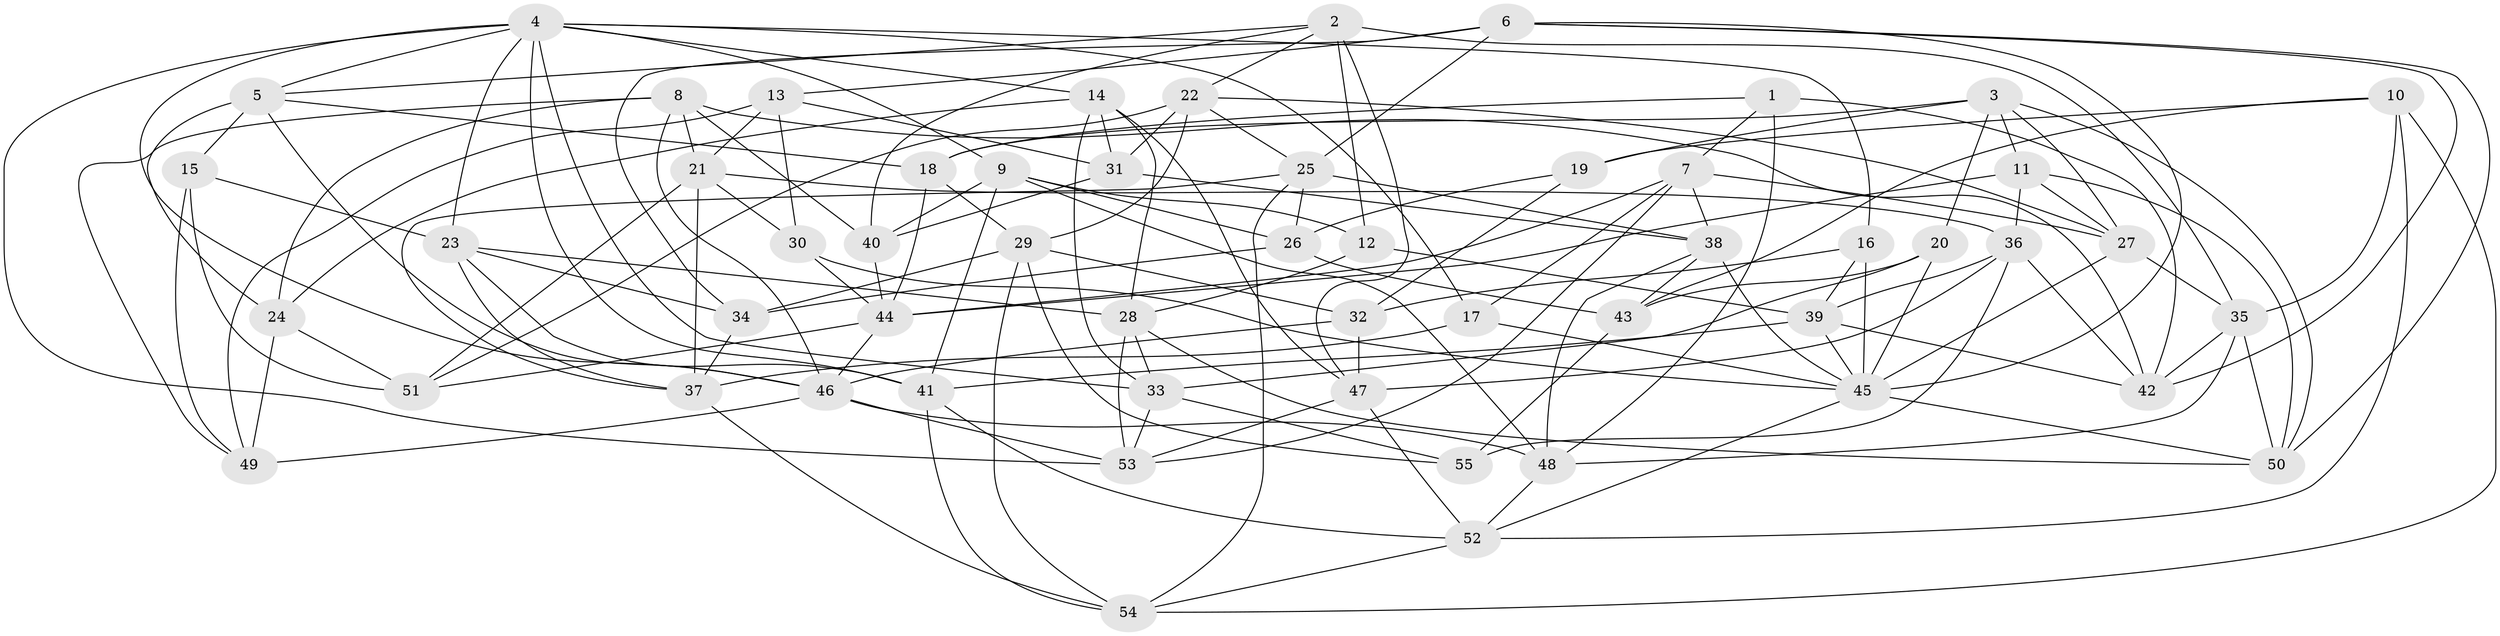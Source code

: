 // original degree distribution, {4: 1.0}
// Generated by graph-tools (version 1.1) at 2025/26/03/09/25 03:26:49]
// undirected, 55 vertices, 155 edges
graph export_dot {
graph [start="1"]
  node [color=gray90,style=filled];
  1;
  2;
  3;
  4;
  5;
  6;
  7;
  8;
  9;
  10;
  11;
  12;
  13;
  14;
  15;
  16;
  17;
  18;
  19;
  20;
  21;
  22;
  23;
  24;
  25;
  26;
  27;
  28;
  29;
  30;
  31;
  32;
  33;
  34;
  35;
  36;
  37;
  38;
  39;
  40;
  41;
  42;
  43;
  44;
  45;
  46;
  47;
  48;
  49;
  50;
  51;
  52;
  53;
  54;
  55;
  1 -- 7 [weight=1.0];
  1 -- 18 [weight=1.0];
  1 -- 42 [weight=1.0];
  1 -- 48 [weight=1.0];
  2 -- 5 [weight=1.0];
  2 -- 12 [weight=1.0];
  2 -- 22 [weight=1.0];
  2 -- 35 [weight=1.0];
  2 -- 40 [weight=1.0];
  2 -- 47 [weight=1.0];
  3 -- 11 [weight=1.0];
  3 -- 18 [weight=1.0];
  3 -- 19 [weight=1.0];
  3 -- 20 [weight=1.0];
  3 -- 27 [weight=1.0];
  3 -- 50 [weight=1.0];
  4 -- 5 [weight=1.0];
  4 -- 9 [weight=1.0];
  4 -- 14 [weight=1.0];
  4 -- 16 [weight=1.0];
  4 -- 17 [weight=1.0];
  4 -- 23 [weight=1.0];
  4 -- 33 [weight=1.0];
  4 -- 41 [weight=1.0];
  4 -- 46 [weight=1.0];
  4 -- 53 [weight=1.0];
  5 -- 15 [weight=1.0];
  5 -- 18 [weight=1.0];
  5 -- 24 [weight=1.0];
  5 -- 46 [weight=1.0];
  6 -- 13 [weight=1.0];
  6 -- 25 [weight=1.0];
  6 -- 34 [weight=1.0];
  6 -- 42 [weight=1.0];
  6 -- 45 [weight=1.0];
  6 -- 50 [weight=1.0];
  7 -- 17 [weight=1.0];
  7 -- 27 [weight=1.0];
  7 -- 38 [weight=1.0];
  7 -- 44 [weight=1.0];
  7 -- 53 [weight=1.0];
  8 -- 21 [weight=1.0];
  8 -- 24 [weight=1.0];
  8 -- 40 [weight=1.0];
  8 -- 42 [weight=1.0];
  8 -- 46 [weight=1.0];
  8 -- 49 [weight=1.0];
  9 -- 12 [weight=1.0];
  9 -- 26 [weight=1.0];
  9 -- 40 [weight=1.0];
  9 -- 41 [weight=1.0];
  9 -- 48 [weight=1.0];
  10 -- 19 [weight=1.0];
  10 -- 35 [weight=1.0];
  10 -- 43 [weight=2.0];
  10 -- 52 [weight=1.0];
  10 -- 54 [weight=1.0];
  11 -- 27 [weight=1.0];
  11 -- 36 [weight=1.0];
  11 -- 44 [weight=2.0];
  11 -- 50 [weight=1.0];
  12 -- 28 [weight=1.0];
  12 -- 39 [weight=1.0];
  13 -- 21 [weight=1.0];
  13 -- 30 [weight=2.0];
  13 -- 31 [weight=1.0];
  13 -- 49 [weight=1.0];
  14 -- 24 [weight=1.0];
  14 -- 28 [weight=1.0];
  14 -- 31 [weight=1.0];
  14 -- 33 [weight=1.0];
  14 -- 47 [weight=1.0];
  15 -- 23 [weight=1.0];
  15 -- 49 [weight=1.0];
  15 -- 51 [weight=1.0];
  16 -- 32 [weight=1.0];
  16 -- 39 [weight=1.0];
  16 -- 45 [weight=1.0];
  17 -- 37 [weight=1.0];
  17 -- 45 [weight=1.0];
  18 -- 29 [weight=1.0];
  18 -- 44 [weight=2.0];
  19 -- 26 [weight=1.0];
  19 -- 32 [weight=1.0];
  20 -- 33 [weight=1.0];
  20 -- 43 [weight=1.0];
  20 -- 45 [weight=1.0];
  21 -- 30 [weight=1.0];
  21 -- 36 [weight=1.0];
  21 -- 37 [weight=1.0];
  21 -- 51 [weight=1.0];
  22 -- 25 [weight=1.0];
  22 -- 27 [weight=1.0];
  22 -- 29 [weight=1.0];
  22 -- 31 [weight=1.0];
  22 -- 51 [weight=1.0];
  23 -- 28 [weight=1.0];
  23 -- 34 [weight=1.0];
  23 -- 37 [weight=1.0];
  23 -- 41 [weight=1.0];
  24 -- 49 [weight=1.0];
  24 -- 51 [weight=2.0];
  25 -- 26 [weight=1.0];
  25 -- 37 [weight=1.0];
  25 -- 38 [weight=1.0];
  25 -- 54 [weight=1.0];
  26 -- 34 [weight=2.0];
  26 -- 43 [weight=1.0];
  27 -- 35 [weight=1.0];
  27 -- 45 [weight=1.0];
  28 -- 33 [weight=1.0];
  28 -- 50 [weight=1.0];
  28 -- 53 [weight=1.0];
  29 -- 32 [weight=1.0];
  29 -- 34 [weight=1.0];
  29 -- 54 [weight=1.0];
  29 -- 55 [weight=1.0];
  30 -- 44 [weight=2.0];
  30 -- 45 [weight=1.0];
  31 -- 38 [weight=1.0];
  31 -- 40 [weight=2.0];
  32 -- 46 [weight=2.0];
  32 -- 47 [weight=1.0];
  33 -- 53 [weight=1.0];
  33 -- 55 [weight=1.0];
  34 -- 37 [weight=1.0];
  35 -- 42 [weight=1.0];
  35 -- 48 [weight=1.0];
  35 -- 50 [weight=1.0];
  36 -- 39 [weight=1.0];
  36 -- 42 [weight=1.0];
  36 -- 47 [weight=1.0];
  36 -- 55 [weight=1.0];
  37 -- 54 [weight=1.0];
  38 -- 43 [weight=1.0];
  38 -- 45 [weight=1.0];
  38 -- 48 [weight=1.0];
  39 -- 41 [weight=1.0];
  39 -- 42 [weight=1.0];
  39 -- 45 [weight=1.0];
  40 -- 44 [weight=1.0];
  41 -- 52 [weight=1.0];
  41 -- 54 [weight=1.0];
  43 -- 55 [weight=1.0];
  44 -- 46 [weight=1.0];
  44 -- 51 [weight=1.0];
  45 -- 50 [weight=1.0];
  45 -- 52 [weight=1.0];
  46 -- 48 [weight=1.0];
  46 -- 49 [weight=2.0];
  46 -- 53 [weight=1.0];
  47 -- 52 [weight=1.0];
  47 -- 53 [weight=1.0];
  48 -- 52 [weight=1.0];
  52 -- 54 [weight=1.0];
}
